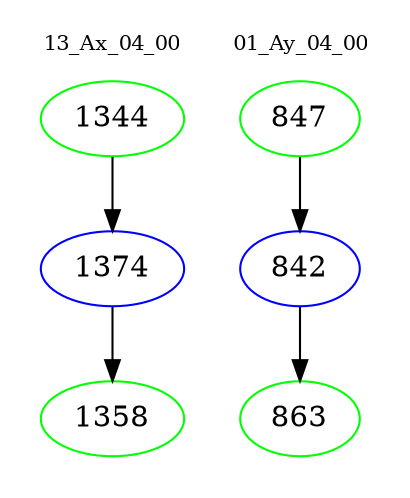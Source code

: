 digraph{
subgraph cluster_0 {
color = white
label = "13_Ax_04_00";
fontsize=10;
T0_1344 [label="1344", color="green"]
T0_1344 -> T0_1374 [color="black"]
T0_1374 [label="1374", color="blue"]
T0_1374 -> T0_1358 [color="black"]
T0_1358 [label="1358", color="green"]
}
subgraph cluster_1 {
color = white
label = "01_Ay_04_00";
fontsize=10;
T1_847 [label="847", color="green"]
T1_847 -> T1_842 [color="black"]
T1_842 [label="842", color="blue"]
T1_842 -> T1_863 [color="black"]
T1_863 [label="863", color="green"]
}
}
